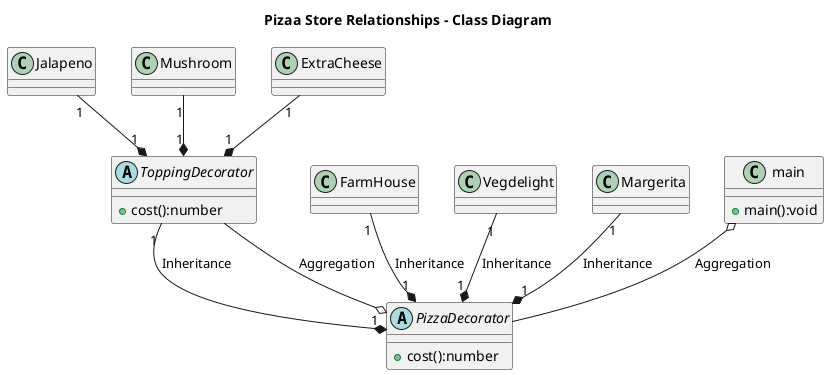 @startuml

title Pizaa Store Relationships - Class Diagram


class main{
  +main():void
}

abstract class PizzaDecorator {
  +cost():number
}

abstract class ToppingDecorator {
  +cost():number
}

class Margerita
class Vegdelight
class FarmHouse
class ExtraCheese
class Mushroom
Class Jalapeno


main o-- PizzaDecorator:Aggregation
PizzaDecorator "1" *-up- "1" Margerita: Inheritance
PizzaDecorator "1" *-up- "1" Vegdelight: Inheritance
PizzaDecorator "1" *-up- "1" FarmHouse: Inheritance
PizzaDecorator "1" *-up- "1" ToppingDecorator: Inheritance
PizzaDecorator o-- ToppingDecorator:Aggregation
ToppingDecorator "1" *-up- "1" ExtraCheese
ToppingDecorator "1" *-up- "1" Mushroom
ToppingDecorator "1" *-up- "1" Jalapeno

@enduml